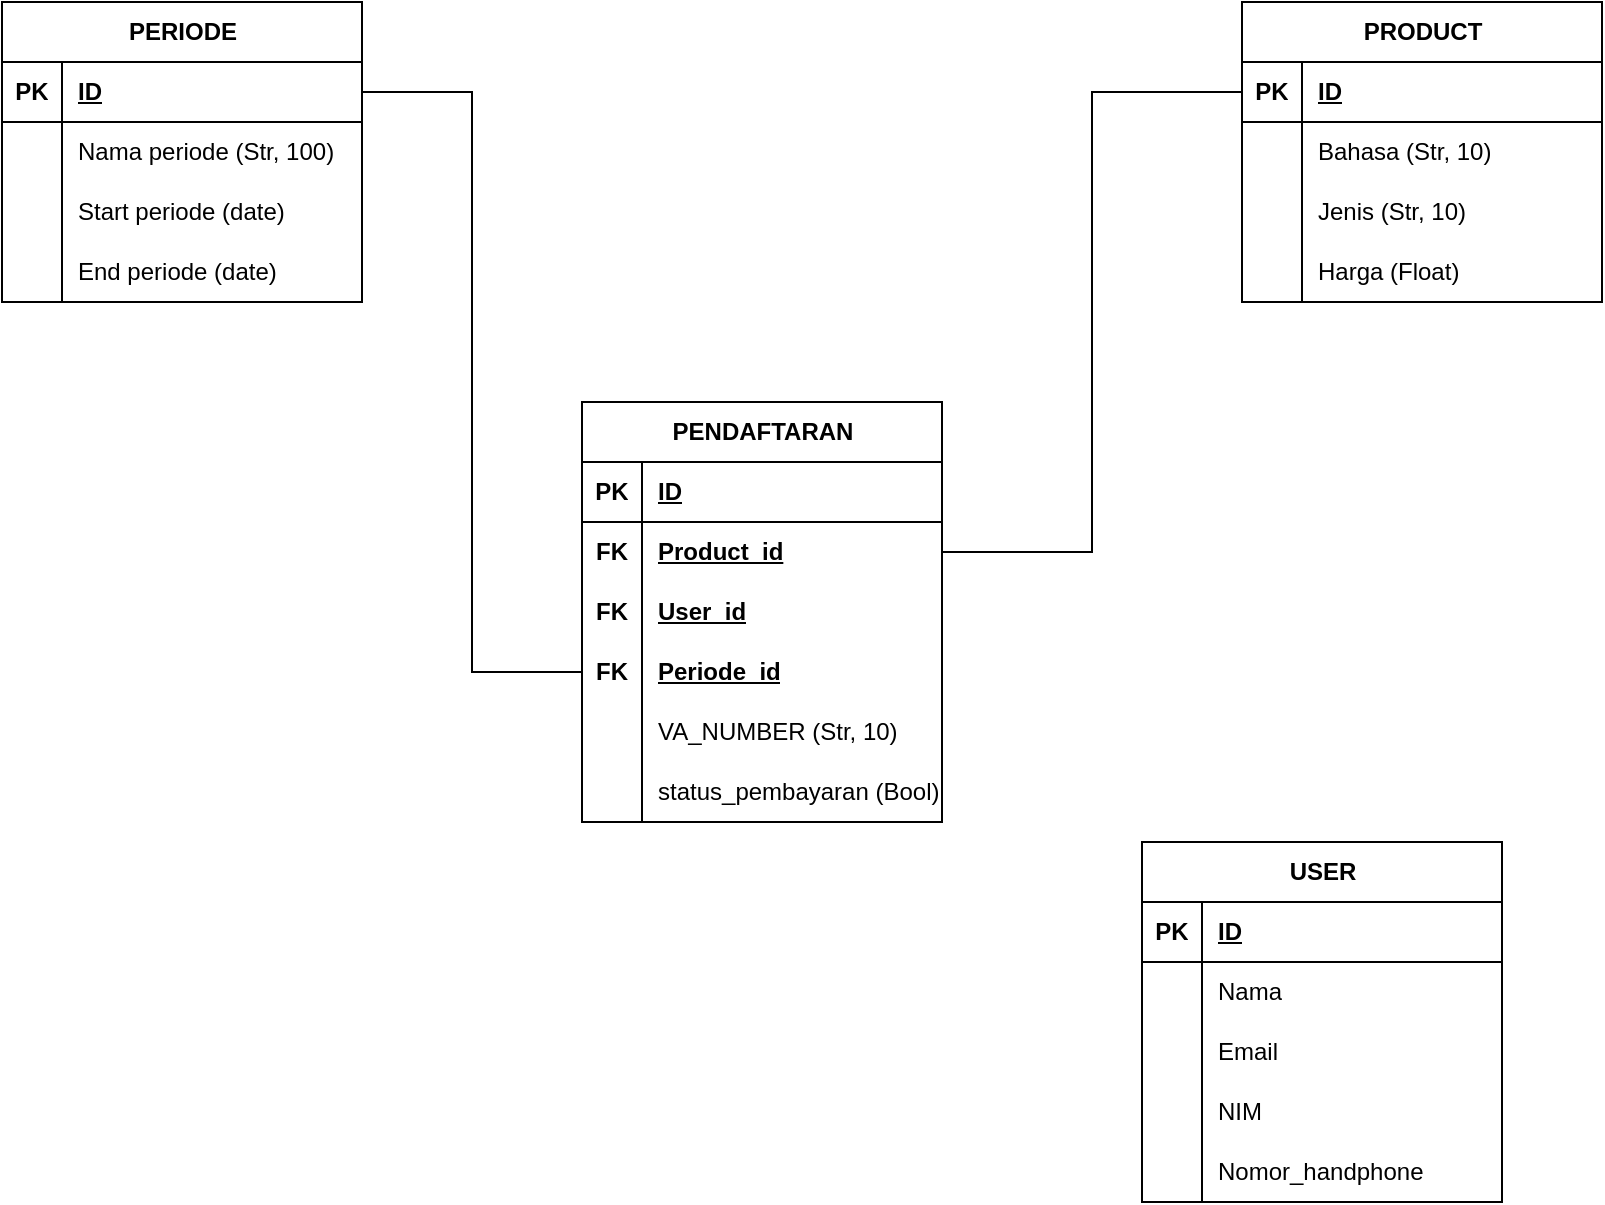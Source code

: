 <mxfile version="21.1.5" type="device">
  <diagram name="Page-1" id="rP-vtgMovhmSjXOKPo4H">
    <mxGraphModel dx="1050" dy="521" grid="1" gridSize="10" guides="1" tooltips="1" connect="1" arrows="1" fold="1" page="1" pageScale="1" pageWidth="850" pageHeight="1100" math="0" shadow="0">
      <root>
        <mxCell id="0" />
        <mxCell id="1" parent="0" />
        <mxCell id="bn5jRFNc3sSzFKXZeGzB-5" value="PENDAFTARAN" style="shape=table;startSize=30;container=1;collapsible=1;childLayout=tableLayout;fixedRows=1;rowLines=0;fontStyle=1;align=center;resizeLast=1;html=1;" vertex="1" parent="1">
          <mxGeometry x="330" y="240" width="180" height="210" as="geometry" />
        </mxCell>
        <mxCell id="bn5jRFNc3sSzFKXZeGzB-6" value="" style="shape=tableRow;horizontal=0;startSize=0;swimlaneHead=0;swimlaneBody=0;fillColor=none;collapsible=0;dropTarget=0;points=[[0,0.5],[1,0.5]];portConstraint=eastwest;top=0;left=0;right=0;bottom=1;" vertex="1" parent="bn5jRFNc3sSzFKXZeGzB-5">
          <mxGeometry y="30" width="180" height="30" as="geometry" />
        </mxCell>
        <mxCell id="bn5jRFNc3sSzFKXZeGzB-7" value="PK" style="shape=partialRectangle;connectable=0;fillColor=none;top=0;left=0;bottom=0;right=0;fontStyle=1;overflow=hidden;whiteSpace=wrap;html=1;" vertex="1" parent="bn5jRFNc3sSzFKXZeGzB-6">
          <mxGeometry width="30" height="30" as="geometry">
            <mxRectangle width="30" height="30" as="alternateBounds" />
          </mxGeometry>
        </mxCell>
        <mxCell id="bn5jRFNc3sSzFKXZeGzB-8" value="ID" style="shape=partialRectangle;connectable=0;fillColor=none;top=0;left=0;bottom=0;right=0;align=left;spacingLeft=6;fontStyle=5;overflow=hidden;whiteSpace=wrap;html=1;" vertex="1" parent="bn5jRFNc3sSzFKXZeGzB-6">
          <mxGeometry x="30" width="150" height="30" as="geometry">
            <mxRectangle width="150" height="30" as="alternateBounds" />
          </mxGeometry>
        </mxCell>
        <mxCell id="bn5jRFNc3sSzFKXZeGzB-9" value="" style="shape=tableRow;horizontal=0;startSize=0;swimlaneHead=0;swimlaneBody=0;fillColor=none;collapsible=0;dropTarget=0;points=[[0,0.5],[1,0.5]];portConstraint=eastwest;top=0;left=0;right=0;bottom=0;" vertex="1" parent="bn5jRFNc3sSzFKXZeGzB-5">
          <mxGeometry y="60" width="180" height="30" as="geometry" />
        </mxCell>
        <mxCell id="bn5jRFNc3sSzFKXZeGzB-10" value="&lt;b&gt;FK&lt;/b&gt;" style="shape=partialRectangle;connectable=0;fillColor=none;top=0;left=0;bottom=0;right=0;editable=1;overflow=hidden;whiteSpace=wrap;html=1;" vertex="1" parent="bn5jRFNc3sSzFKXZeGzB-9">
          <mxGeometry width="30" height="30" as="geometry">
            <mxRectangle width="30" height="30" as="alternateBounds" />
          </mxGeometry>
        </mxCell>
        <mxCell id="bn5jRFNc3sSzFKXZeGzB-11" value="&lt;b&gt;&lt;u&gt;Product_id&lt;/u&gt;&lt;/b&gt;" style="shape=partialRectangle;connectable=0;fillColor=none;top=0;left=0;bottom=0;right=0;align=left;spacingLeft=6;overflow=hidden;whiteSpace=wrap;html=1;" vertex="1" parent="bn5jRFNc3sSzFKXZeGzB-9">
          <mxGeometry x="30" width="150" height="30" as="geometry">
            <mxRectangle width="150" height="30" as="alternateBounds" />
          </mxGeometry>
        </mxCell>
        <mxCell id="bn5jRFNc3sSzFKXZeGzB-12" value="" style="shape=tableRow;horizontal=0;startSize=0;swimlaneHead=0;swimlaneBody=0;fillColor=none;collapsible=0;dropTarget=0;points=[[0,0.5],[1,0.5]];portConstraint=eastwest;top=0;left=0;right=0;bottom=0;" vertex="1" parent="bn5jRFNc3sSzFKXZeGzB-5">
          <mxGeometry y="90" width="180" height="30" as="geometry" />
        </mxCell>
        <mxCell id="bn5jRFNc3sSzFKXZeGzB-13" value="&lt;b&gt;FK&lt;/b&gt;" style="shape=partialRectangle;connectable=0;fillColor=none;top=0;left=0;bottom=0;right=0;editable=1;overflow=hidden;whiteSpace=wrap;html=1;" vertex="1" parent="bn5jRFNc3sSzFKXZeGzB-12">
          <mxGeometry width="30" height="30" as="geometry">
            <mxRectangle width="30" height="30" as="alternateBounds" />
          </mxGeometry>
        </mxCell>
        <mxCell id="bn5jRFNc3sSzFKXZeGzB-14" value="&lt;u&gt;&lt;b&gt;User_id&lt;/b&gt;&lt;/u&gt;" style="shape=partialRectangle;connectable=0;fillColor=none;top=0;left=0;bottom=0;right=0;align=left;spacingLeft=6;overflow=hidden;whiteSpace=wrap;html=1;" vertex="1" parent="bn5jRFNc3sSzFKXZeGzB-12">
          <mxGeometry x="30" width="150" height="30" as="geometry">
            <mxRectangle width="150" height="30" as="alternateBounds" />
          </mxGeometry>
        </mxCell>
        <mxCell id="bn5jRFNc3sSzFKXZeGzB-18" value="" style="shape=tableRow;horizontal=0;startSize=0;swimlaneHead=0;swimlaneBody=0;fillColor=none;collapsible=0;dropTarget=0;points=[[0,0.5],[1,0.5]];portConstraint=eastwest;top=0;left=0;right=0;bottom=0;" vertex="1" parent="bn5jRFNc3sSzFKXZeGzB-5">
          <mxGeometry y="120" width="180" height="30" as="geometry" />
        </mxCell>
        <mxCell id="bn5jRFNc3sSzFKXZeGzB-19" value="&lt;b&gt;FK&lt;/b&gt;" style="shape=partialRectangle;connectable=0;fillColor=none;top=0;left=0;bottom=0;right=0;editable=1;overflow=hidden;whiteSpace=wrap;html=1;" vertex="1" parent="bn5jRFNc3sSzFKXZeGzB-18">
          <mxGeometry width="30" height="30" as="geometry">
            <mxRectangle width="30" height="30" as="alternateBounds" />
          </mxGeometry>
        </mxCell>
        <mxCell id="bn5jRFNc3sSzFKXZeGzB-20" value="&lt;b&gt;&lt;u&gt;Periode_id&lt;/u&gt;&lt;/b&gt;" style="shape=partialRectangle;connectable=0;fillColor=none;top=0;left=0;bottom=0;right=0;align=left;spacingLeft=6;overflow=hidden;whiteSpace=wrap;html=1;" vertex="1" parent="bn5jRFNc3sSzFKXZeGzB-18">
          <mxGeometry x="30" width="150" height="30" as="geometry">
            <mxRectangle width="150" height="30" as="alternateBounds" />
          </mxGeometry>
        </mxCell>
        <mxCell id="bn5jRFNc3sSzFKXZeGzB-15" value="" style="shape=tableRow;horizontal=0;startSize=0;swimlaneHead=0;swimlaneBody=0;fillColor=none;collapsible=0;dropTarget=0;points=[[0,0.5],[1,0.5]];portConstraint=eastwest;top=0;left=0;right=0;bottom=0;" vertex="1" parent="bn5jRFNc3sSzFKXZeGzB-5">
          <mxGeometry y="150" width="180" height="30" as="geometry" />
        </mxCell>
        <mxCell id="bn5jRFNc3sSzFKXZeGzB-16" value="" style="shape=partialRectangle;connectable=0;fillColor=none;top=0;left=0;bottom=0;right=0;editable=1;overflow=hidden;whiteSpace=wrap;html=1;" vertex="1" parent="bn5jRFNc3sSzFKXZeGzB-15">
          <mxGeometry width="30" height="30" as="geometry">
            <mxRectangle width="30" height="30" as="alternateBounds" />
          </mxGeometry>
        </mxCell>
        <mxCell id="bn5jRFNc3sSzFKXZeGzB-17" value="VA_NUMBER (Str, 10)" style="shape=partialRectangle;connectable=0;fillColor=none;top=0;left=0;bottom=0;right=0;align=left;spacingLeft=6;overflow=hidden;whiteSpace=wrap;html=1;" vertex="1" parent="bn5jRFNc3sSzFKXZeGzB-15">
          <mxGeometry x="30" width="150" height="30" as="geometry">
            <mxRectangle width="150" height="30" as="alternateBounds" />
          </mxGeometry>
        </mxCell>
        <mxCell id="bn5jRFNc3sSzFKXZeGzB-21" value="" style="shape=tableRow;horizontal=0;startSize=0;swimlaneHead=0;swimlaneBody=0;fillColor=none;collapsible=0;dropTarget=0;points=[[0,0.5],[1,0.5]];portConstraint=eastwest;top=0;left=0;right=0;bottom=0;" vertex="1" parent="bn5jRFNc3sSzFKXZeGzB-5">
          <mxGeometry y="180" width="180" height="30" as="geometry" />
        </mxCell>
        <mxCell id="bn5jRFNc3sSzFKXZeGzB-22" value="" style="shape=partialRectangle;connectable=0;fillColor=none;top=0;left=0;bottom=0;right=0;editable=1;overflow=hidden;whiteSpace=wrap;html=1;" vertex="1" parent="bn5jRFNc3sSzFKXZeGzB-21">
          <mxGeometry width="30" height="30" as="geometry">
            <mxRectangle width="30" height="30" as="alternateBounds" />
          </mxGeometry>
        </mxCell>
        <mxCell id="bn5jRFNc3sSzFKXZeGzB-23" value="status_pembayaran (Bool)" style="shape=partialRectangle;connectable=0;fillColor=none;top=0;left=0;bottom=0;right=0;align=left;spacingLeft=6;overflow=hidden;whiteSpace=wrap;html=1;" vertex="1" parent="bn5jRFNc3sSzFKXZeGzB-21">
          <mxGeometry x="30" width="150" height="30" as="geometry">
            <mxRectangle width="150" height="30" as="alternateBounds" />
          </mxGeometry>
        </mxCell>
        <mxCell id="bn5jRFNc3sSzFKXZeGzB-24" value="PRODUCT" style="shape=table;startSize=30;container=1;collapsible=1;childLayout=tableLayout;fixedRows=1;rowLines=0;fontStyle=1;align=center;resizeLast=1;html=1;" vertex="1" parent="1">
          <mxGeometry x="660" y="40" width="180" height="150" as="geometry" />
        </mxCell>
        <mxCell id="bn5jRFNc3sSzFKXZeGzB-25" value="" style="shape=tableRow;horizontal=0;startSize=0;swimlaneHead=0;swimlaneBody=0;fillColor=none;collapsible=0;dropTarget=0;points=[[0,0.5],[1,0.5]];portConstraint=eastwest;top=0;left=0;right=0;bottom=1;" vertex="1" parent="bn5jRFNc3sSzFKXZeGzB-24">
          <mxGeometry y="30" width="180" height="30" as="geometry" />
        </mxCell>
        <mxCell id="bn5jRFNc3sSzFKXZeGzB-26" value="PK" style="shape=partialRectangle;connectable=0;fillColor=none;top=0;left=0;bottom=0;right=0;fontStyle=1;overflow=hidden;whiteSpace=wrap;html=1;" vertex="1" parent="bn5jRFNc3sSzFKXZeGzB-25">
          <mxGeometry width="30" height="30" as="geometry">
            <mxRectangle width="30" height="30" as="alternateBounds" />
          </mxGeometry>
        </mxCell>
        <mxCell id="bn5jRFNc3sSzFKXZeGzB-27" value="ID" style="shape=partialRectangle;connectable=0;fillColor=none;top=0;left=0;bottom=0;right=0;align=left;spacingLeft=6;fontStyle=5;overflow=hidden;whiteSpace=wrap;html=1;" vertex="1" parent="bn5jRFNc3sSzFKXZeGzB-25">
          <mxGeometry x="30" width="150" height="30" as="geometry">
            <mxRectangle width="150" height="30" as="alternateBounds" />
          </mxGeometry>
        </mxCell>
        <mxCell id="bn5jRFNc3sSzFKXZeGzB-28" value="" style="shape=tableRow;horizontal=0;startSize=0;swimlaneHead=0;swimlaneBody=0;fillColor=none;collapsible=0;dropTarget=0;points=[[0,0.5],[1,0.5]];portConstraint=eastwest;top=0;left=0;right=0;bottom=0;" vertex="1" parent="bn5jRFNc3sSzFKXZeGzB-24">
          <mxGeometry y="60" width="180" height="30" as="geometry" />
        </mxCell>
        <mxCell id="bn5jRFNc3sSzFKXZeGzB-29" value="" style="shape=partialRectangle;connectable=0;fillColor=none;top=0;left=0;bottom=0;right=0;editable=1;overflow=hidden;whiteSpace=wrap;html=1;" vertex="1" parent="bn5jRFNc3sSzFKXZeGzB-28">
          <mxGeometry width="30" height="30" as="geometry">
            <mxRectangle width="30" height="30" as="alternateBounds" />
          </mxGeometry>
        </mxCell>
        <mxCell id="bn5jRFNc3sSzFKXZeGzB-30" value="Bahasa (Str, 10)" style="shape=partialRectangle;connectable=0;fillColor=none;top=0;left=0;bottom=0;right=0;align=left;spacingLeft=6;overflow=hidden;whiteSpace=wrap;html=1;" vertex="1" parent="bn5jRFNc3sSzFKXZeGzB-28">
          <mxGeometry x="30" width="150" height="30" as="geometry">
            <mxRectangle width="150" height="30" as="alternateBounds" />
          </mxGeometry>
        </mxCell>
        <mxCell id="bn5jRFNc3sSzFKXZeGzB-31" value="" style="shape=tableRow;horizontal=0;startSize=0;swimlaneHead=0;swimlaneBody=0;fillColor=none;collapsible=0;dropTarget=0;points=[[0,0.5],[1,0.5]];portConstraint=eastwest;top=0;left=0;right=0;bottom=0;" vertex="1" parent="bn5jRFNc3sSzFKXZeGzB-24">
          <mxGeometry y="90" width="180" height="30" as="geometry" />
        </mxCell>
        <mxCell id="bn5jRFNc3sSzFKXZeGzB-32" value="" style="shape=partialRectangle;connectable=0;fillColor=none;top=0;left=0;bottom=0;right=0;editable=1;overflow=hidden;whiteSpace=wrap;html=1;" vertex="1" parent="bn5jRFNc3sSzFKXZeGzB-31">
          <mxGeometry width="30" height="30" as="geometry">
            <mxRectangle width="30" height="30" as="alternateBounds" />
          </mxGeometry>
        </mxCell>
        <mxCell id="bn5jRFNc3sSzFKXZeGzB-33" value="Jenis (Str, 10)" style="shape=partialRectangle;connectable=0;fillColor=none;top=0;left=0;bottom=0;right=0;align=left;spacingLeft=6;overflow=hidden;whiteSpace=wrap;html=1;" vertex="1" parent="bn5jRFNc3sSzFKXZeGzB-31">
          <mxGeometry x="30" width="150" height="30" as="geometry">
            <mxRectangle width="150" height="30" as="alternateBounds" />
          </mxGeometry>
        </mxCell>
        <mxCell id="bn5jRFNc3sSzFKXZeGzB-34" value="" style="shape=tableRow;horizontal=0;startSize=0;swimlaneHead=0;swimlaneBody=0;fillColor=none;collapsible=0;dropTarget=0;points=[[0,0.5],[1,0.5]];portConstraint=eastwest;top=0;left=0;right=0;bottom=0;" vertex="1" parent="bn5jRFNc3sSzFKXZeGzB-24">
          <mxGeometry y="120" width="180" height="30" as="geometry" />
        </mxCell>
        <mxCell id="bn5jRFNc3sSzFKXZeGzB-35" value="" style="shape=partialRectangle;connectable=0;fillColor=none;top=0;left=0;bottom=0;right=0;editable=1;overflow=hidden;whiteSpace=wrap;html=1;" vertex="1" parent="bn5jRFNc3sSzFKXZeGzB-34">
          <mxGeometry width="30" height="30" as="geometry">
            <mxRectangle width="30" height="30" as="alternateBounds" />
          </mxGeometry>
        </mxCell>
        <mxCell id="bn5jRFNc3sSzFKXZeGzB-36" value="Harga (Float)" style="shape=partialRectangle;connectable=0;fillColor=none;top=0;left=0;bottom=0;right=0;align=left;spacingLeft=6;overflow=hidden;whiteSpace=wrap;html=1;" vertex="1" parent="bn5jRFNc3sSzFKXZeGzB-34">
          <mxGeometry x="30" width="150" height="30" as="geometry">
            <mxRectangle width="150" height="30" as="alternateBounds" />
          </mxGeometry>
        </mxCell>
        <mxCell id="bn5jRFNc3sSzFKXZeGzB-43" value="PERIODE" style="shape=table;startSize=30;container=1;collapsible=1;childLayout=tableLayout;fixedRows=1;rowLines=0;fontStyle=1;align=center;resizeLast=1;html=1;" vertex="1" parent="1">
          <mxGeometry x="40" y="40" width="180" height="150" as="geometry" />
        </mxCell>
        <mxCell id="bn5jRFNc3sSzFKXZeGzB-44" value="" style="shape=tableRow;horizontal=0;startSize=0;swimlaneHead=0;swimlaneBody=0;fillColor=none;collapsible=0;dropTarget=0;points=[[0,0.5],[1,0.5]];portConstraint=eastwest;top=0;left=0;right=0;bottom=1;" vertex="1" parent="bn5jRFNc3sSzFKXZeGzB-43">
          <mxGeometry y="30" width="180" height="30" as="geometry" />
        </mxCell>
        <mxCell id="bn5jRFNc3sSzFKXZeGzB-45" value="PK" style="shape=partialRectangle;connectable=0;fillColor=none;top=0;left=0;bottom=0;right=0;fontStyle=1;overflow=hidden;whiteSpace=wrap;html=1;" vertex="1" parent="bn5jRFNc3sSzFKXZeGzB-44">
          <mxGeometry width="30" height="30" as="geometry">
            <mxRectangle width="30" height="30" as="alternateBounds" />
          </mxGeometry>
        </mxCell>
        <mxCell id="bn5jRFNc3sSzFKXZeGzB-46" value="ID" style="shape=partialRectangle;connectable=0;fillColor=none;top=0;left=0;bottom=0;right=0;align=left;spacingLeft=6;fontStyle=5;overflow=hidden;whiteSpace=wrap;html=1;" vertex="1" parent="bn5jRFNc3sSzFKXZeGzB-44">
          <mxGeometry x="30" width="150" height="30" as="geometry">
            <mxRectangle width="150" height="30" as="alternateBounds" />
          </mxGeometry>
        </mxCell>
        <mxCell id="bn5jRFNc3sSzFKXZeGzB-47" value="" style="shape=tableRow;horizontal=0;startSize=0;swimlaneHead=0;swimlaneBody=0;fillColor=none;collapsible=0;dropTarget=0;points=[[0,0.5],[1,0.5]];portConstraint=eastwest;top=0;left=0;right=0;bottom=0;" vertex="1" parent="bn5jRFNc3sSzFKXZeGzB-43">
          <mxGeometry y="60" width="180" height="30" as="geometry" />
        </mxCell>
        <mxCell id="bn5jRFNc3sSzFKXZeGzB-48" value="" style="shape=partialRectangle;connectable=0;fillColor=none;top=0;left=0;bottom=0;right=0;editable=1;overflow=hidden;whiteSpace=wrap;html=1;" vertex="1" parent="bn5jRFNc3sSzFKXZeGzB-47">
          <mxGeometry width="30" height="30" as="geometry">
            <mxRectangle width="30" height="30" as="alternateBounds" />
          </mxGeometry>
        </mxCell>
        <mxCell id="bn5jRFNc3sSzFKXZeGzB-49" value="Nama periode (Str, 100)" style="shape=partialRectangle;connectable=0;fillColor=none;top=0;left=0;bottom=0;right=0;align=left;spacingLeft=6;overflow=hidden;whiteSpace=wrap;html=1;" vertex="1" parent="bn5jRFNc3sSzFKXZeGzB-47">
          <mxGeometry x="30" width="150" height="30" as="geometry">
            <mxRectangle width="150" height="30" as="alternateBounds" />
          </mxGeometry>
        </mxCell>
        <mxCell id="bn5jRFNc3sSzFKXZeGzB-50" value="" style="shape=tableRow;horizontal=0;startSize=0;swimlaneHead=0;swimlaneBody=0;fillColor=none;collapsible=0;dropTarget=0;points=[[0,0.5],[1,0.5]];portConstraint=eastwest;top=0;left=0;right=0;bottom=0;" vertex="1" parent="bn5jRFNc3sSzFKXZeGzB-43">
          <mxGeometry y="90" width="180" height="30" as="geometry" />
        </mxCell>
        <mxCell id="bn5jRFNc3sSzFKXZeGzB-51" value="" style="shape=partialRectangle;connectable=0;fillColor=none;top=0;left=0;bottom=0;right=0;editable=1;overflow=hidden;whiteSpace=wrap;html=1;" vertex="1" parent="bn5jRFNc3sSzFKXZeGzB-50">
          <mxGeometry width="30" height="30" as="geometry">
            <mxRectangle width="30" height="30" as="alternateBounds" />
          </mxGeometry>
        </mxCell>
        <mxCell id="bn5jRFNc3sSzFKXZeGzB-52" value="Start periode (date)" style="shape=partialRectangle;connectable=0;fillColor=none;top=0;left=0;bottom=0;right=0;align=left;spacingLeft=6;overflow=hidden;whiteSpace=wrap;html=1;" vertex="1" parent="bn5jRFNc3sSzFKXZeGzB-50">
          <mxGeometry x="30" width="150" height="30" as="geometry">
            <mxRectangle width="150" height="30" as="alternateBounds" />
          </mxGeometry>
        </mxCell>
        <mxCell id="bn5jRFNc3sSzFKXZeGzB-53" value="" style="shape=tableRow;horizontal=0;startSize=0;swimlaneHead=0;swimlaneBody=0;fillColor=none;collapsible=0;dropTarget=0;points=[[0,0.5],[1,0.5]];portConstraint=eastwest;top=0;left=0;right=0;bottom=0;" vertex="1" parent="bn5jRFNc3sSzFKXZeGzB-43">
          <mxGeometry y="120" width="180" height="30" as="geometry" />
        </mxCell>
        <mxCell id="bn5jRFNc3sSzFKXZeGzB-54" value="" style="shape=partialRectangle;connectable=0;fillColor=none;top=0;left=0;bottom=0;right=0;editable=1;overflow=hidden;whiteSpace=wrap;html=1;" vertex="1" parent="bn5jRFNc3sSzFKXZeGzB-53">
          <mxGeometry width="30" height="30" as="geometry">
            <mxRectangle width="30" height="30" as="alternateBounds" />
          </mxGeometry>
        </mxCell>
        <mxCell id="bn5jRFNc3sSzFKXZeGzB-55" value="End periode (date)" style="shape=partialRectangle;connectable=0;fillColor=none;top=0;left=0;bottom=0;right=0;align=left;spacingLeft=6;overflow=hidden;whiteSpace=wrap;html=1;" vertex="1" parent="bn5jRFNc3sSzFKXZeGzB-53">
          <mxGeometry x="30" width="150" height="30" as="geometry">
            <mxRectangle width="150" height="30" as="alternateBounds" />
          </mxGeometry>
        </mxCell>
        <mxCell id="bn5jRFNc3sSzFKXZeGzB-57" style="edgeStyle=orthogonalEdgeStyle;rounded=0;orthogonalLoop=1;jettySize=auto;html=1;entryX=1;entryY=0.5;entryDx=0;entryDy=0;endArrow=none;endFill=0;" edge="1" parent="1" source="bn5jRFNc3sSzFKXZeGzB-18" target="bn5jRFNc3sSzFKXZeGzB-44">
          <mxGeometry relative="1" as="geometry" />
        </mxCell>
        <mxCell id="bn5jRFNc3sSzFKXZeGzB-59" style="edgeStyle=orthogonalEdgeStyle;rounded=0;orthogonalLoop=1;jettySize=auto;html=1;entryX=0;entryY=0.5;entryDx=0;entryDy=0;endArrow=none;endFill=0;" edge="1" parent="1" source="bn5jRFNc3sSzFKXZeGzB-9" target="bn5jRFNc3sSzFKXZeGzB-25">
          <mxGeometry relative="1" as="geometry" />
        </mxCell>
        <mxCell id="bn5jRFNc3sSzFKXZeGzB-60" value="USER" style="shape=table;startSize=30;container=1;collapsible=1;childLayout=tableLayout;fixedRows=1;rowLines=0;fontStyle=1;align=center;resizeLast=1;html=1;" vertex="1" parent="1">
          <mxGeometry x="610" y="460" width="180" height="180" as="geometry" />
        </mxCell>
        <mxCell id="bn5jRFNc3sSzFKXZeGzB-61" value="" style="shape=tableRow;horizontal=0;startSize=0;swimlaneHead=0;swimlaneBody=0;fillColor=none;collapsible=0;dropTarget=0;points=[[0,0.5],[1,0.5]];portConstraint=eastwest;top=0;left=0;right=0;bottom=1;" vertex="1" parent="bn5jRFNc3sSzFKXZeGzB-60">
          <mxGeometry y="30" width="180" height="30" as="geometry" />
        </mxCell>
        <mxCell id="bn5jRFNc3sSzFKXZeGzB-62" value="PK" style="shape=partialRectangle;connectable=0;fillColor=none;top=0;left=0;bottom=0;right=0;fontStyle=1;overflow=hidden;whiteSpace=wrap;html=1;" vertex="1" parent="bn5jRFNc3sSzFKXZeGzB-61">
          <mxGeometry width="30" height="30" as="geometry">
            <mxRectangle width="30" height="30" as="alternateBounds" />
          </mxGeometry>
        </mxCell>
        <mxCell id="bn5jRFNc3sSzFKXZeGzB-63" value="ID" style="shape=partialRectangle;connectable=0;fillColor=none;top=0;left=0;bottom=0;right=0;align=left;spacingLeft=6;fontStyle=5;overflow=hidden;whiteSpace=wrap;html=1;" vertex="1" parent="bn5jRFNc3sSzFKXZeGzB-61">
          <mxGeometry x="30" width="150" height="30" as="geometry">
            <mxRectangle width="150" height="30" as="alternateBounds" />
          </mxGeometry>
        </mxCell>
        <mxCell id="bn5jRFNc3sSzFKXZeGzB-64" value="" style="shape=tableRow;horizontal=0;startSize=0;swimlaneHead=0;swimlaneBody=0;fillColor=none;collapsible=0;dropTarget=0;points=[[0,0.5],[1,0.5]];portConstraint=eastwest;top=0;left=0;right=0;bottom=0;" vertex="1" parent="bn5jRFNc3sSzFKXZeGzB-60">
          <mxGeometry y="60" width="180" height="30" as="geometry" />
        </mxCell>
        <mxCell id="bn5jRFNc3sSzFKXZeGzB-65" value="" style="shape=partialRectangle;connectable=0;fillColor=none;top=0;left=0;bottom=0;right=0;editable=1;overflow=hidden;whiteSpace=wrap;html=1;" vertex="1" parent="bn5jRFNc3sSzFKXZeGzB-64">
          <mxGeometry width="30" height="30" as="geometry">
            <mxRectangle width="30" height="30" as="alternateBounds" />
          </mxGeometry>
        </mxCell>
        <mxCell id="bn5jRFNc3sSzFKXZeGzB-66" value="Nama" style="shape=partialRectangle;connectable=0;fillColor=none;top=0;left=0;bottom=0;right=0;align=left;spacingLeft=6;overflow=hidden;whiteSpace=wrap;html=1;" vertex="1" parent="bn5jRFNc3sSzFKXZeGzB-64">
          <mxGeometry x="30" width="150" height="30" as="geometry">
            <mxRectangle width="150" height="30" as="alternateBounds" />
          </mxGeometry>
        </mxCell>
        <mxCell id="bn5jRFNc3sSzFKXZeGzB-73" value="" style="shape=tableRow;horizontal=0;startSize=0;swimlaneHead=0;swimlaneBody=0;fillColor=none;collapsible=0;dropTarget=0;points=[[0,0.5],[1,0.5]];portConstraint=eastwest;top=0;left=0;right=0;bottom=0;" vertex="1" parent="bn5jRFNc3sSzFKXZeGzB-60">
          <mxGeometry y="90" width="180" height="30" as="geometry" />
        </mxCell>
        <mxCell id="bn5jRFNc3sSzFKXZeGzB-74" value="" style="shape=partialRectangle;connectable=0;fillColor=none;top=0;left=0;bottom=0;right=0;editable=1;overflow=hidden;whiteSpace=wrap;html=1;" vertex="1" parent="bn5jRFNc3sSzFKXZeGzB-73">
          <mxGeometry width="30" height="30" as="geometry">
            <mxRectangle width="30" height="30" as="alternateBounds" />
          </mxGeometry>
        </mxCell>
        <mxCell id="bn5jRFNc3sSzFKXZeGzB-75" value="Email" style="shape=partialRectangle;connectable=0;fillColor=none;top=0;left=0;bottom=0;right=0;align=left;spacingLeft=6;overflow=hidden;whiteSpace=wrap;html=1;" vertex="1" parent="bn5jRFNc3sSzFKXZeGzB-73">
          <mxGeometry x="30" width="150" height="30" as="geometry">
            <mxRectangle width="150" height="30" as="alternateBounds" />
          </mxGeometry>
        </mxCell>
        <mxCell id="bn5jRFNc3sSzFKXZeGzB-76" value="" style="shape=tableRow;horizontal=0;startSize=0;swimlaneHead=0;swimlaneBody=0;fillColor=none;collapsible=0;dropTarget=0;points=[[0,0.5],[1,0.5]];portConstraint=eastwest;top=0;left=0;right=0;bottom=0;" vertex="1" parent="bn5jRFNc3sSzFKXZeGzB-60">
          <mxGeometry y="120" width="180" height="30" as="geometry" />
        </mxCell>
        <mxCell id="bn5jRFNc3sSzFKXZeGzB-77" value="" style="shape=partialRectangle;connectable=0;fillColor=none;top=0;left=0;bottom=0;right=0;editable=1;overflow=hidden;whiteSpace=wrap;html=1;" vertex="1" parent="bn5jRFNc3sSzFKXZeGzB-76">
          <mxGeometry width="30" height="30" as="geometry">
            <mxRectangle width="30" height="30" as="alternateBounds" />
          </mxGeometry>
        </mxCell>
        <mxCell id="bn5jRFNc3sSzFKXZeGzB-78" value="NIM" style="shape=partialRectangle;connectable=0;fillColor=none;top=0;left=0;bottom=0;right=0;align=left;spacingLeft=6;overflow=hidden;whiteSpace=wrap;html=1;" vertex="1" parent="bn5jRFNc3sSzFKXZeGzB-76">
          <mxGeometry x="30" width="150" height="30" as="geometry">
            <mxRectangle width="150" height="30" as="alternateBounds" />
          </mxGeometry>
        </mxCell>
        <mxCell id="bn5jRFNc3sSzFKXZeGzB-79" value="" style="shape=tableRow;horizontal=0;startSize=0;swimlaneHead=0;swimlaneBody=0;fillColor=none;collapsible=0;dropTarget=0;points=[[0,0.5],[1,0.5]];portConstraint=eastwest;top=0;left=0;right=0;bottom=0;" vertex="1" parent="bn5jRFNc3sSzFKXZeGzB-60">
          <mxGeometry y="150" width="180" height="30" as="geometry" />
        </mxCell>
        <mxCell id="bn5jRFNc3sSzFKXZeGzB-80" value="" style="shape=partialRectangle;connectable=0;fillColor=none;top=0;left=0;bottom=0;right=0;editable=1;overflow=hidden;whiteSpace=wrap;html=1;" vertex="1" parent="bn5jRFNc3sSzFKXZeGzB-79">
          <mxGeometry width="30" height="30" as="geometry">
            <mxRectangle width="30" height="30" as="alternateBounds" />
          </mxGeometry>
        </mxCell>
        <mxCell id="bn5jRFNc3sSzFKXZeGzB-81" value="Nomor_handphone" style="shape=partialRectangle;connectable=0;fillColor=none;top=0;left=0;bottom=0;right=0;align=left;spacingLeft=6;overflow=hidden;whiteSpace=wrap;html=1;" vertex="1" parent="bn5jRFNc3sSzFKXZeGzB-79">
          <mxGeometry x="30" width="150" height="30" as="geometry">
            <mxRectangle width="150" height="30" as="alternateBounds" />
          </mxGeometry>
        </mxCell>
      </root>
    </mxGraphModel>
  </diagram>
</mxfile>
